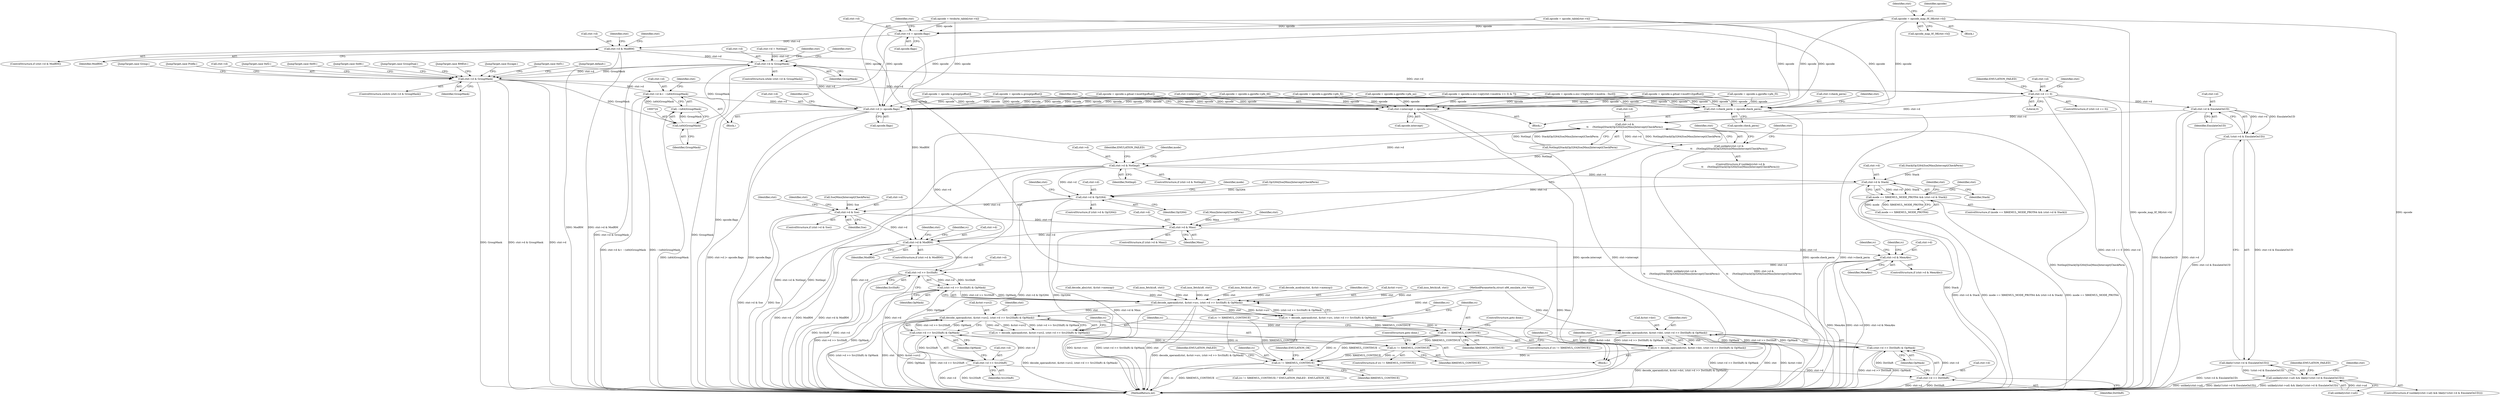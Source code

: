 digraph "0_linux_a430c9166312e1aa3d80bce32374233bdbfeba32@array" {
"1000450" [label="(Call,opcode = opcode_map_0f_38[ctxt->b])"];
"1000457" [label="(Call,ctxt->d = opcode.flags)"];
"1000465" [label="(Call,ctxt->d & ModRM)"];
"1000516" [label="(Call,ctxt->d & GroupMask)"];
"1000523" [label="(Call,ctxt->d & GroupMask)"];
"1000718" [label="(Call,ctxt->d &= ~(u64)GroupMask)"];
"1000726" [label="(Call,ctxt->d |= opcode.flags)"];
"1000723" [label="(Call,(u64)GroupMask)"];
"1000722" [label="(Call,~(u64)GroupMask)"];
"1000734" [label="(Call,ctxt->d == 0)"];
"1000758" [label="(Call,ctxt->d & EmulateOnUD)"];
"1000757" [label="(Call,!(ctxt->d & EmulateOnUD))"];
"1000756" [label="(Call,likely(!(ctxt->d & EmulateOnUD)))"];
"1000751" [label="(Call,unlikely(ctxt->ud) && likely(!(ctxt->d & EmulateOnUD)))"];
"1000767" [label="(Call,ctxt->d &\n\t\t     (NotImpl|Stack|Op3264|Sse|Mmx|Intercept|CheckPerm))"];
"1000766" [label="(Call,unlikely(ctxt->d &\n\t\t     (NotImpl|Stack|Op3264|Sse|Mmx|Intercept|CheckPerm)))"];
"1000800" [label="(Call,ctxt->d & NotImpl)"];
"1000812" [label="(Call,ctxt->d & Stack)"];
"1000808" [label="(Call,mode == X86EMUL_MODE_PROT64 && (ctxt->d & Stack))"];
"1000823" [label="(Call,ctxt->d & Op3264)"];
"1000845" [label="(Call,ctxt->d & Sse)"];
"1000857" [label="(Call,ctxt->d & Mmx)"];
"1000868" [label="(Call,ctxt->d & ModRM)"];
"1000898" [label="(Call,ctxt->d & MemAbs)"];
"1000946" [label="(Call,ctxt->d >> SrcShift)"];
"1000945" [label="(Call,(ctxt->d >> SrcShift) & OpMask)"];
"1000939" [label="(Call,decode_operand(ctxt, &ctxt->src, (ctxt->d >> SrcShift) & OpMask))"];
"1000937" [label="(Call,rc = decode_operand(ctxt, &ctxt->src, (ctxt->d >> SrcShift) & OpMask))"];
"1000953" [label="(Call,rc != X86EMUL_CONTINUE)"];
"1000973" [label="(Call,rc != X86EMUL_CONTINUE)"];
"1001012" [label="(Call,rc != X86EMUL_CONTINUE)"];
"1000959" [label="(Call,decode_operand(ctxt, &ctxt->src2, (ctxt->d >> Src2Shift) & OpMask))"];
"1000957" [label="(Call,rc = decode_operand(ctxt, &ctxt->src2, (ctxt->d >> Src2Shift) & OpMask))"];
"1000979" [label="(Call,decode_operand(ctxt, &ctxt->dst, (ctxt->d >> DstShift) & OpMask))"];
"1000977" [label="(Call,rc = decode_operand(ctxt, &ctxt->dst, (ctxt->d >> DstShift) & OpMask))"];
"1000965" [label="(Call,(ctxt->d >> Src2Shift) & OpMask)"];
"1000985" [label="(Call,(ctxt->d >> DstShift) & OpMask)"];
"1000966" [label="(Call,ctxt->d >> Src2Shift)"];
"1000986" [label="(Call,ctxt->d >> DstShift)"];
"1000785" [label="(Call,ctxt->check_perm = opcode.check_perm)"];
"1000792" [label="(Call,ctxt->intercept = opcode.intercept)"];
"1000641" [label="(Call,opcode = opcode.u.gprefix->pfx_66)"];
"1000465" [label="(Call,ctxt->d & ModRM)"];
"1000939" [label="(Call,decode_operand(ctxt, &ctxt->src, (ctxt->d >> SrcShift) & OpMask))"];
"1000697" [label="(Call,opcode = opcode.u.esc->op[(ctxt->modrm >> 3) & 7])"];
"1000640" [label="(JumpTarget,case 0x66:)"];
"1000767" [label="(Call,ctxt->d &\n\t\t     (NotImpl|Stack|Op3264|Sse|Mmx|Intercept|CheckPerm))"];
"1000810" [label="(Identifier,mode)"];
"1000900" [label="(Identifier,ctxt)"];
"1000452" [label="(Call,opcode_map_0f_38[ctxt->b])"];
"1000549" [label="(JumpTarget,case GroupDual:)"];
"1000902" [label="(Identifier,MemAbs)"];
"1000765" [label="(ControlStructure,if (unlikely(ctxt->d &\n\t\t     (NotImpl|Stack|Op3264|Sse|Mmx|Intercept|CheckPerm))))"];
"1000472" [label="(Identifier,ctxt)"];
"1000845" [label="(Call,ctxt->d & Sse)"];
"1001011" [label="(Call,(rc != X86EMUL_CONTINUE) ? EMULATION_FAILED : EMULATION_OK)"];
"1000726" [label="(Call,ctxt->d |= opcode.flags)"];
"1000447" [label="(Call,insn_fetch(u8, ctxt))"];
"1000591" [label="(JumpTarget,case RMExt:)"];
"1000756" [label="(Call,likely(!(ctxt->d & EmulateOnUD)))"];
"1000800" [label="(Call,ctxt->d & NotImpl)"];
"1000812" [label="(Call,ctxt->d & Stack)"];
"1000813" [label="(Call,ctxt->d)"];
"1001014" [label="(Identifier,X86EMUL_CONTINUE)"];
"1000786" [label="(Call,ctxt->check_perm)"];
"1000759" [label="(Call,ctxt->d)"];
"1000875" [label="(Identifier,rc)"];
"1000959" [label="(Call,decode_operand(ctxt, &ctxt->src2, (ctxt->d >> Src2Shift) & OpMask))"];
"1000967" [label="(Call,ctxt->d)"];
"1000785" [label="(Call,ctxt->check_perm = opcode.check_perm)"];
"1000987" [label="(Call,ctxt->d)"];
"1000858" [label="(Call,ctxt->d)"];
"1000458" [label="(Call,ctxt->d)"];
"1001017" [label="(MethodReturn,int)"];
"1000861" [label="(Identifier,Mmx)"];
"1000846" [label="(Call,ctxt->d)"];
"1000956" [label="(ControlStructure,goto done;)"];
"1000824" [label="(Call,ctxt->d)"];
"1000831" [label="(Identifier,mode)"];
"1000947" [label="(Call,ctxt->d)"];
"1000794" [label="(Identifier,ctxt)"];
"1000905" [label="(Call,decode_abs(ctxt, &ctxt->memop))"];
"1000978" [label="(Identifier,rc)"];
"1000567" [label="(Call,opcode = opcode.u.gdual->mod3[goffset])"];
"1001016" [label="(Identifier,EMULATION_OK)"];
"1000751" [label="(Call,unlikely(ctxt->ud) && likely(!(ctxt->d & EmulateOnUD)))"];
"1000809" [label="(Call,mode == X86EMUL_MODE_PROT64)"];
"1000719" [label="(Call,ctxt->d)"];
"1000867" [label="(ControlStructure,if (ctxt->d & ModRM))"];
"1000985" [label="(Call,(ctxt->d >> DstShift) & OpMask)"];
"1000277" [label="(Call,insn_fetch(u8, ctxt))"];
"1000971" [label="(Identifier,OpMask)"];
"1000722" [label="(Call,~(u64)GroupMask)"];
"1000789" [label="(Call,opcode.check_perm)"];
"1000808" [label="(Call,mode == X86EMUL_MODE_PROT64 && (ctxt->d & Stack))"];
"1000804" [label="(Identifier,NotImpl)"];
"1000515" [label="(ControlStructure,while (ctxt->d & GroupMask))"];
"1000825" [label="(Identifier,ctxt)"];
"1000938" [label="(Identifier,rc)"];
"1000872" [label="(Identifier,ModRM)"];
"1000579" [label="(Call,opcode = opcode.u.gdual->mod012[goffset])"];
"1000762" [label="(Identifier,EmulateOnUD)"];
"1000975" [label="(Identifier,X86EMUL_CONTINUE)"];
"1000990" [label="(Identifier,DstShift)"];
"1000868" [label="(Call,ctxt->d & ModRM)"];
"1000424" [label="(Call,opcode = twobyte_table[ctxt->b])"];
"1000951" [label="(Identifier,OpMask)"];
"1000952" [label="(ControlStructure,if (rc != X86EMUL_CONTINUE))"];
"1000510" [label="(Call,ctxt->d = NotImpl)"];
"1000844" [label="(ControlStructure,if (ctxt->d & Sse))"];
"1000779" [label="(Call,Mmx|Intercept|CheckPerm)"];
"1000750" [label="(ControlStructure,if (unlikely(ctxt->ud) && likely(!(ctxt->d & EmulateOnUD))))"];
"1000516" [label="(Call,ctxt->d & GroupMask)"];
"1000955" [label="(Identifier,X86EMUL_CONTINUE)"];
"1000980" [label="(Identifier,ctxt)"];
"1000520" [label="(Identifier,GroupMask)"];
"1000674" [label="(JumpTarget,case Escape:)"];
"1000787" [label="(Identifier,ctxt)"];
"1001015" [label="(Identifier,EMULATION_FAILED)"];
"1000945" [label="(Call,(ctxt->d >> SrcShift) & OpMask)"];
"1000960" [label="(Identifier,ctxt)"];
"1000801" [label="(Call,ctxt->d)"];
"1000469" [label="(Identifier,ModRM)"];
"1001012" [label="(Call,rc != X86EMUL_CONTINUE)"];
"1000991" [label="(Identifier,OpMask)"];
"1000913" [label="(Identifier,rc)"];
"1000652" [label="(Call,opcode = opcode.u.gprefix->pfx_f2)"];
"1000899" [label="(Call,ctxt->d)"];
"1000764" [label="(Identifier,EMULATION_FAILED)"];
"1000450" [label="(Call,opcode = opcode_map_0f_38[ctxt->b])"];
"1000768" [label="(Call,ctxt->d)"];
"1000827" [label="(Identifier,Op3264)"];
"1000730" [label="(Call,opcode.flags)"];
"1000961" [label="(Call,&ctxt->src2)"];
"1000662" [label="(JumpTarget,case 0xf3:)"];
"1000725" [label="(Identifier,GroupMask)"];
"1000757" [label="(Call,!(ctxt->d & EmulateOnUD))"];
"1000823" [label="(Call,ctxt->d & Op3264)"];
"1000792" [label="(Call,ctxt->intercept = opcode.intercept)"];
"1000474" [label="(Call,insn_fetch(u8, ctxt))"];
"1000727" [label="(Call,ctxt->d)"];
"1000802" [label="(Identifier,ctxt)"];
"1000771" [label="(Call,NotImpl|Stack|Op3264|Sse|Mmx|Intercept|CheckPerm)"];
"1000740" [label="(Identifier,EMULATION_FAILED)"];
"1000459" [label="(Identifier,ctxt)"];
"1000735" [label="(Call,ctxt->d)"];
"1000723" [label="(Call,(u64)GroupMask)"];
"1000775" [label="(Call,Op3264|Sse|Mmx|Intercept|CheckPerm)"];
"1000994" [label="(Identifier,ctxt)"];
"1000856" [label="(ControlStructure,if (ctxt->d & Mmx))"];
"1000457" [label="(Call,ctxt->d = opcode.flags)"];
"1000904" [label="(Identifier,rc)"];
"1000957" [label="(Call,rc = decode_operand(ctxt, &ctxt->src2, (ctxt->d >> Src2Shift) & OpMask))"];
"1000539" [label="(Call,opcode = opcode.u.group[goffset])"];
"1000972" [label="(ControlStructure,if (rc != X86EMUL_CONTINUE))"];
"1000870" [label="(Identifier,ctxt)"];
"1000466" [label="(Call,ctxt->d)"];
"1000954" [label="(Identifier,rc)"];
"1000793" [label="(Call,ctxt->intercept)"];
"1000966" [label="(Call,ctxt->d >> Src2Shift)"];
"1000977" [label="(Call,rc = decode_operand(ctxt, &ctxt->dst, (ctxt->d >> DstShift) & OpMask))"];
"1000464" [label="(ControlStructure,if (ctxt->d & ModRM))"];
"1000630" [label="(Call,opcode = opcode.u.gprefix->pfx_no)"];
"1000973" [label="(Call,rc != X86EMUL_CONTINUE)"];
"1000421" [label="(Call,insn_fetch(u8, ctxt))"];
"1000898" [label="(Call,ctxt->d & MemAbs)"];
"1000522" [label="(ControlStructure,switch (ctxt->d & GroupMask))"];
"1000715" [label="(JumpTarget,default:)"];
"1000819" [label="(Identifier,ctxt)"];
"1000937" [label="(Call,rc = decode_operand(ctxt, &ctxt->src, (ctxt->d >> SrcShift) & OpMask))"];
"1000718" [label="(Call,ctxt->d &= ~(u64)GroupMask)"];
"1000758" [label="(Call,ctxt->d & EmulateOnUD)"];
"1000766" [label="(Call,unlikely(ctxt->d &\n\t\t     (NotImpl|Stack|Op3264|Sse|Mmx|Intercept|CheckPerm)))"];
"1000437" [label="(Block,)"];
"1000974" [label="(Identifier,rc)"];
"1000859" [label="(Identifier,ctxt)"];
"1000849" [label="(Identifier,Sse)"];
"1000796" [label="(Call,opcode.intercept)"];
"1000876" [label="(Call,decode_modrm(ctxt, &ctxt->memop))"];
"1000451" [label="(Identifier,opcode)"];
"1000979" [label="(Call,decode_operand(ctxt, &ctxt->dst, (ctxt->d >> DstShift) & OpMask))"];
"1000852" [label="(Identifier,ctxt)"];
"1000816" [label="(Identifier,Stack)"];
"1000950" [label="(Identifier,SrcShift)"];
"1000529" [label="(JumpTarget,case Group:)"];
"1000965" [label="(Call,(ctxt->d >> Src2Shift) & OpMask)"];
"1000609" [label="(JumpTarget,case Prefix:)"];
"1000912" [label="(Call,rc != X86EMUL_CONTINUE)"];
"1000681" [label="(Call,opcode = opcode.u.esc->high[ctxt->modrm - 0xc0])"];
"1000738" [label="(Literal,0)"];
"1000981" [label="(Call,&ctxt->dst)"];
"1000869" [label="(Call,ctxt->d)"];
"1000736" [label="(Identifier,ctxt)"];
"1000777" [label="(Call,Sse|Mmx|Intercept|CheckPerm)"];
"1000752" [label="(Call,unlikely(ctxt->ud))"];
"1000769" [label="(Identifier,ctxt)"];
"1000784" [label="(Block,)"];
"1000847" [label="(Identifier,ctxt)"];
"1000527" [label="(Identifier,GroupMask)"];
"1000946" [label="(Call,ctxt->d >> SrcShift)"];
"1000467" [label="(Identifier,ctxt)"];
"1000857" [label="(Call,ctxt->d & Mmx)"];
"1000807" [label="(ControlStructure,if (mode == X86EMUL_MODE_PROT64 && (ctxt->d & Stack)))"];
"1000958" [label="(Identifier,rc)"];
"1000525" [label="(Identifier,ctxt)"];
"1000517" [label="(Call,ctxt->d)"];
"1000733" [label="(ControlStructure,if (ctxt->d == 0))"];
"1000133" [label="(Block,)"];
"1000864" [label="(Identifier,ctxt)"];
"1000651" [label="(JumpTarget,case 0xf2:)"];
"1000986" [label="(Call,ctxt->d >> DstShift)"];
"1000734" [label="(Call,ctxt->d == 0)"];
"1000629" [label="(JumpTarget,case 0x00:)"];
"1000728" [label="(Identifier,ctxt)"];
"1000663" [label="(Call,opcode = opcode.u.gprefix->pfx_f3)"];
"1000523" [label="(Call,ctxt->d & GroupMask)"];
"1000806" [label="(Identifier,EMULATION_FAILED)"];
"1000940" [label="(Identifier,ctxt)"];
"1000953" [label="(Call,rc != X86EMUL_CONTINUE)"];
"1000398" [label="(Call,opcode = opcode_table[ctxt->b])"];
"1000897" [label="(ControlStructure,if (ctxt->d & MemAbs))"];
"1000743" [label="(Identifier,ctxt)"];
"1000976" [label="(ControlStructure,goto done;)"];
"1000524" [label="(Call,ctxt->d)"];
"1000970" [label="(Identifier,Src2Shift)"];
"1000461" [label="(Call,opcode.flags)"];
"1000941" [label="(Call,&ctxt->src)"];
"1000521" [label="(Block,)"];
"1001013" [label="(Identifier,rc)"];
"1000773" [label="(Call,Stack|Op3264|Sse|Mmx|Intercept|CheckPerm)"];
"1000799" [label="(ControlStructure,if (ctxt->d & NotImpl))"];
"1000130" [label="(MethodParameterIn,struct x86_emulate_ctxt *ctxt)"];
"1000599" [label="(Call,opcode = opcode.u.group[goffset])"];
"1000822" [label="(ControlStructure,if (ctxt->d & Op3264))"];
"1000481" [label="(Identifier,ctxt)"];
"1000518" [label="(Identifier,ctxt)"];
"1000450" -> "1000437"  [label="AST: "];
"1000450" -> "1000452"  [label="CFG: "];
"1000451" -> "1000450"  [label="AST: "];
"1000452" -> "1000450"  [label="AST: "];
"1000459" -> "1000450"  [label="CFG: "];
"1000450" -> "1001017"  [label="DDG: opcode_map_0f_38[ctxt->b]"];
"1000450" -> "1001017"  [label="DDG: opcode"];
"1000450" -> "1000457"  [label="DDG: opcode"];
"1000450" -> "1000726"  [label="DDG: opcode"];
"1000450" -> "1000785"  [label="DDG: opcode"];
"1000450" -> "1000792"  [label="DDG: opcode"];
"1000457" -> "1000133"  [label="AST: "];
"1000457" -> "1000461"  [label="CFG: "];
"1000458" -> "1000457"  [label="AST: "];
"1000461" -> "1000457"  [label="AST: "];
"1000467" -> "1000457"  [label="CFG: "];
"1000457" -> "1001017"  [label="DDG: opcode.flags"];
"1000424" -> "1000457"  [label="DDG: opcode"];
"1000398" -> "1000457"  [label="DDG: opcode"];
"1000457" -> "1000465"  [label="DDG: ctxt->d"];
"1000465" -> "1000464"  [label="AST: "];
"1000465" -> "1000469"  [label="CFG: "];
"1000466" -> "1000465"  [label="AST: "];
"1000469" -> "1000465"  [label="AST: "];
"1000472" -> "1000465"  [label="CFG: "];
"1000481" -> "1000465"  [label="CFG: "];
"1000465" -> "1001017"  [label="DDG: ctxt->d & ModRM"];
"1000465" -> "1001017"  [label="DDG: ModRM"];
"1000465" -> "1000516"  [label="DDG: ctxt->d"];
"1000465" -> "1000868"  [label="DDG: ModRM"];
"1000516" -> "1000515"  [label="AST: "];
"1000516" -> "1000520"  [label="CFG: "];
"1000517" -> "1000516"  [label="AST: "];
"1000520" -> "1000516"  [label="AST: "];
"1000525" -> "1000516"  [label="CFG: "];
"1000736" -> "1000516"  [label="CFG: "];
"1000516" -> "1001017"  [label="DDG: GroupMask"];
"1000516" -> "1001017"  [label="DDG: ctxt->d & GroupMask"];
"1000726" -> "1000516"  [label="DDG: ctxt->d"];
"1000510" -> "1000516"  [label="DDG: ctxt->d"];
"1000723" -> "1000516"  [label="DDG: GroupMask"];
"1000516" -> "1000523"  [label="DDG: ctxt->d"];
"1000516" -> "1000523"  [label="DDG: GroupMask"];
"1000516" -> "1000734"  [label="DDG: ctxt->d"];
"1000523" -> "1000522"  [label="AST: "];
"1000523" -> "1000527"  [label="CFG: "];
"1000524" -> "1000523"  [label="AST: "];
"1000527" -> "1000523"  [label="AST: "];
"1000529" -> "1000523"  [label="CFG: "];
"1000549" -> "1000523"  [label="CFG: "];
"1000591" -> "1000523"  [label="CFG: "];
"1000609" -> "1000523"  [label="CFG: "];
"1000629" -> "1000523"  [label="CFG: "];
"1000640" -> "1000523"  [label="CFG: "];
"1000651" -> "1000523"  [label="CFG: "];
"1000662" -> "1000523"  [label="CFG: "];
"1000674" -> "1000523"  [label="CFG: "];
"1000715" -> "1000523"  [label="CFG: "];
"1000523" -> "1001017"  [label="DDG: ctxt->d"];
"1000523" -> "1001017"  [label="DDG: GroupMask"];
"1000523" -> "1001017"  [label="DDG: ctxt->d & GroupMask"];
"1000523" -> "1000718"  [label="DDG: ctxt->d"];
"1000523" -> "1000723"  [label="DDG: GroupMask"];
"1000523" -> "1000734"  [label="DDG: ctxt->d"];
"1000718" -> "1000521"  [label="AST: "];
"1000718" -> "1000722"  [label="CFG: "];
"1000719" -> "1000718"  [label="AST: "];
"1000722" -> "1000718"  [label="AST: "];
"1000728" -> "1000718"  [label="CFG: "];
"1000718" -> "1001017"  [label="DDG: ctxt->d &= ~(u64)GroupMask"];
"1000718" -> "1001017"  [label="DDG: ~(u64)GroupMask"];
"1000722" -> "1000718"  [label="DDG: (u64)GroupMask"];
"1000718" -> "1000726"  [label="DDG: ctxt->d"];
"1000726" -> "1000521"  [label="AST: "];
"1000726" -> "1000730"  [label="CFG: "];
"1000727" -> "1000726"  [label="AST: "];
"1000730" -> "1000726"  [label="AST: "];
"1000518" -> "1000726"  [label="CFG: "];
"1000726" -> "1001017"  [label="DDG: opcode.flags"];
"1000726" -> "1001017"  [label="DDG: ctxt->d |= opcode.flags"];
"1000539" -> "1000726"  [label="DDG: opcode"];
"1000567" -> "1000726"  [label="DDG: opcode"];
"1000663" -> "1000726"  [label="DDG: opcode"];
"1000630" -> "1000726"  [label="DDG: opcode"];
"1000599" -> "1000726"  [label="DDG: opcode"];
"1000697" -> "1000726"  [label="DDG: opcode"];
"1000641" -> "1000726"  [label="DDG: opcode"];
"1000398" -> "1000726"  [label="DDG: opcode"];
"1000681" -> "1000726"  [label="DDG: opcode"];
"1000579" -> "1000726"  [label="DDG: opcode"];
"1000652" -> "1000726"  [label="DDG: opcode"];
"1000424" -> "1000726"  [label="DDG: opcode"];
"1000723" -> "1000722"  [label="AST: "];
"1000723" -> "1000725"  [label="CFG: "];
"1000724" -> "1000723"  [label="AST: "];
"1000725" -> "1000723"  [label="AST: "];
"1000722" -> "1000723"  [label="CFG: "];
"1000723" -> "1000722"  [label="DDG: GroupMask"];
"1000722" -> "1001017"  [label="DDG: (u64)GroupMask"];
"1000734" -> "1000733"  [label="AST: "];
"1000734" -> "1000738"  [label="CFG: "];
"1000735" -> "1000734"  [label="AST: "];
"1000738" -> "1000734"  [label="AST: "];
"1000740" -> "1000734"  [label="CFG: "];
"1000743" -> "1000734"  [label="CFG: "];
"1000734" -> "1001017"  [label="DDG: ctxt->d"];
"1000734" -> "1001017"  [label="DDG: ctxt->d == 0"];
"1000734" -> "1000758"  [label="DDG: ctxt->d"];
"1000734" -> "1000767"  [label="DDG: ctxt->d"];
"1000758" -> "1000757"  [label="AST: "];
"1000758" -> "1000762"  [label="CFG: "];
"1000759" -> "1000758"  [label="AST: "];
"1000762" -> "1000758"  [label="AST: "];
"1000757" -> "1000758"  [label="CFG: "];
"1000758" -> "1001017"  [label="DDG: EmulateOnUD"];
"1000758" -> "1001017"  [label="DDG: ctxt->d"];
"1000758" -> "1000757"  [label="DDG: ctxt->d"];
"1000758" -> "1000757"  [label="DDG: EmulateOnUD"];
"1000758" -> "1000767"  [label="DDG: ctxt->d"];
"1000757" -> "1000756"  [label="AST: "];
"1000756" -> "1000757"  [label="CFG: "];
"1000757" -> "1001017"  [label="DDG: ctxt->d & EmulateOnUD"];
"1000757" -> "1000756"  [label="DDG: ctxt->d & EmulateOnUD"];
"1000756" -> "1000751"  [label="AST: "];
"1000751" -> "1000756"  [label="CFG: "];
"1000756" -> "1001017"  [label="DDG: !(ctxt->d & EmulateOnUD)"];
"1000756" -> "1000751"  [label="DDG: !(ctxt->d & EmulateOnUD)"];
"1000751" -> "1000750"  [label="AST: "];
"1000751" -> "1000752"  [label="CFG: "];
"1000752" -> "1000751"  [label="AST: "];
"1000764" -> "1000751"  [label="CFG: "];
"1000769" -> "1000751"  [label="CFG: "];
"1000751" -> "1001017"  [label="DDG: unlikely(ctxt->ud) && likely(!(ctxt->d & EmulateOnUD))"];
"1000751" -> "1001017"  [label="DDG: unlikely(ctxt->ud)"];
"1000751" -> "1001017"  [label="DDG: likely(!(ctxt->d & EmulateOnUD))"];
"1000752" -> "1000751"  [label="DDG: ctxt->ud"];
"1000767" -> "1000766"  [label="AST: "];
"1000767" -> "1000771"  [label="CFG: "];
"1000768" -> "1000767"  [label="AST: "];
"1000771" -> "1000767"  [label="AST: "];
"1000766" -> "1000767"  [label="CFG: "];
"1000767" -> "1001017"  [label="DDG: NotImpl|Stack|Op3264|Sse|Mmx|Intercept|CheckPerm"];
"1000767" -> "1000766"  [label="DDG: ctxt->d"];
"1000767" -> "1000766"  [label="DDG: NotImpl|Stack|Op3264|Sse|Mmx|Intercept|CheckPerm"];
"1000771" -> "1000767"  [label="DDG: NotImpl"];
"1000771" -> "1000767"  [label="DDG: Stack|Op3264|Sse|Mmx|Intercept|CheckPerm"];
"1000767" -> "1000800"  [label="DDG: ctxt->d"];
"1000767" -> "1000868"  [label="DDG: ctxt->d"];
"1000766" -> "1000765"  [label="AST: "];
"1000787" -> "1000766"  [label="CFG: "];
"1000870" -> "1000766"  [label="CFG: "];
"1000766" -> "1001017"  [label="DDG: ctxt->d &\n\t\t     (NotImpl|Stack|Op3264|Sse|Mmx|Intercept|CheckPerm)"];
"1000766" -> "1001017"  [label="DDG: unlikely(ctxt->d &\n\t\t     (NotImpl|Stack|Op3264|Sse|Mmx|Intercept|CheckPerm))"];
"1000800" -> "1000799"  [label="AST: "];
"1000800" -> "1000804"  [label="CFG: "];
"1000801" -> "1000800"  [label="AST: "];
"1000804" -> "1000800"  [label="AST: "];
"1000806" -> "1000800"  [label="CFG: "];
"1000810" -> "1000800"  [label="CFG: "];
"1000800" -> "1001017"  [label="DDG: ctxt->d & NotImpl"];
"1000800" -> "1001017"  [label="DDG: NotImpl"];
"1000800" -> "1001017"  [label="DDG: ctxt->d"];
"1000771" -> "1000800"  [label="DDG: NotImpl"];
"1000800" -> "1000812"  [label="DDG: ctxt->d"];
"1000800" -> "1000823"  [label="DDG: ctxt->d"];
"1000812" -> "1000808"  [label="AST: "];
"1000812" -> "1000816"  [label="CFG: "];
"1000813" -> "1000812"  [label="AST: "];
"1000816" -> "1000812"  [label="AST: "];
"1000808" -> "1000812"  [label="CFG: "];
"1000812" -> "1001017"  [label="DDG: Stack"];
"1000812" -> "1000808"  [label="DDG: ctxt->d"];
"1000812" -> "1000808"  [label="DDG: Stack"];
"1000773" -> "1000812"  [label="DDG: Stack"];
"1000812" -> "1000823"  [label="DDG: ctxt->d"];
"1000808" -> "1000807"  [label="AST: "];
"1000808" -> "1000809"  [label="CFG: "];
"1000809" -> "1000808"  [label="AST: "];
"1000819" -> "1000808"  [label="CFG: "];
"1000825" -> "1000808"  [label="CFG: "];
"1000808" -> "1001017"  [label="DDG: mode == X86EMUL_MODE_PROT64 && (ctxt->d & Stack)"];
"1000808" -> "1001017"  [label="DDG: mode == X86EMUL_MODE_PROT64"];
"1000808" -> "1001017"  [label="DDG: ctxt->d & Stack"];
"1000809" -> "1000808"  [label="DDG: mode"];
"1000809" -> "1000808"  [label="DDG: X86EMUL_MODE_PROT64"];
"1000823" -> "1000822"  [label="AST: "];
"1000823" -> "1000827"  [label="CFG: "];
"1000824" -> "1000823"  [label="AST: "];
"1000827" -> "1000823"  [label="AST: "];
"1000831" -> "1000823"  [label="CFG: "];
"1000847" -> "1000823"  [label="CFG: "];
"1000823" -> "1001017"  [label="DDG: Op3264"];
"1000823" -> "1001017"  [label="DDG: ctxt->d & Op3264"];
"1000775" -> "1000823"  [label="DDG: Op3264"];
"1000823" -> "1000845"  [label="DDG: ctxt->d"];
"1000845" -> "1000844"  [label="AST: "];
"1000845" -> "1000849"  [label="CFG: "];
"1000846" -> "1000845"  [label="AST: "];
"1000849" -> "1000845"  [label="AST: "];
"1000852" -> "1000845"  [label="CFG: "];
"1000859" -> "1000845"  [label="CFG: "];
"1000845" -> "1001017"  [label="DDG: Sse"];
"1000845" -> "1001017"  [label="DDG: ctxt->d & Sse"];
"1000777" -> "1000845"  [label="DDG: Sse"];
"1000845" -> "1000857"  [label="DDG: ctxt->d"];
"1000845" -> "1000868"  [label="DDG: ctxt->d"];
"1000857" -> "1000856"  [label="AST: "];
"1000857" -> "1000861"  [label="CFG: "];
"1000858" -> "1000857"  [label="AST: "];
"1000861" -> "1000857"  [label="AST: "];
"1000864" -> "1000857"  [label="CFG: "];
"1000870" -> "1000857"  [label="CFG: "];
"1000857" -> "1001017"  [label="DDG: ctxt->d & Mmx"];
"1000857" -> "1001017"  [label="DDG: Mmx"];
"1000779" -> "1000857"  [label="DDG: Mmx"];
"1000857" -> "1000868"  [label="DDG: ctxt->d"];
"1000868" -> "1000867"  [label="AST: "];
"1000868" -> "1000872"  [label="CFG: "];
"1000869" -> "1000868"  [label="AST: "];
"1000872" -> "1000868"  [label="AST: "];
"1000875" -> "1000868"  [label="CFG: "];
"1000900" -> "1000868"  [label="CFG: "];
"1000868" -> "1001017"  [label="DDG: ModRM"];
"1000868" -> "1001017"  [label="DDG: ctxt->d & ModRM"];
"1000868" -> "1001017"  [label="DDG: ctxt->d"];
"1000868" -> "1000898"  [label="DDG: ctxt->d"];
"1000868" -> "1000946"  [label="DDG: ctxt->d"];
"1000898" -> "1000897"  [label="AST: "];
"1000898" -> "1000902"  [label="CFG: "];
"1000899" -> "1000898"  [label="AST: "];
"1000902" -> "1000898"  [label="AST: "];
"1000904" -> "1000898"  [label="CFG: "];
"1000913" -> "1000898"  [label="CFG: "];
"1000898" -> "1001017"  [label="DDG: ctxt->d"];
"1000898" -> "1001017"  [label="DDG: ctxt->d & MemAbs"];
"1000898" -> "1001017"  [label="DDG: MemAbs"];
"1000898" -> "1000946"  [label="DDG: ctxt->d"];
"1000946" -> "1000945"  [label="AST: "];
"1000946" -> "1000950"  [label="CFG: "];
"1000947" -> "1000946"  [label="AST: "];
"1000950" -> "1000946"  [label="AST: "];
"1000951" -> "1000946"  [label="CFG: "];
"1000946" -> "1001017"  [label="DDG: SrcShift"];
"1000946" -> "1001017"  [label="DDG: ctxt->d"];
"1000946" -> "1000945"  [label="DDG: ctxt->d"];
"1000946" -> "1000945"  [label="DDG: SrcShift"];
"1000946" -> "1000966"  [label="DDG: ctxt->d"];
"1000945" -> "1000939"  [label="AST: "];
"1000945" -> "1000951"  [label="CFG: "];
"1000951" -> "1000945"  [label="AST: "];
"1000939" -> "1000945"  [label="CFG: "];
"1000945" -> "1001017"  [label="DDG: ctxt->d >> SrcShift"];
"1000945" -> "1001017"  [label="DDG: OpMask"];
"1000945" -> "1000939"  [label="DDG: ctxt->d >> SrcShift"];
"1000945" -> "1000939"  [label="DDG: OpMask"];
"1000945" -> "1000965"  [label="DDG: OpMask"];
"1000939" -> "1000937"  [label="AST: "];
"1000940" -> "1000939"  [label="AST: "];
"1000941" -> "1000939"  [label="AST: "];
"1000937" -> "1000939"  [label="CFG: "];
"1000939" -> "1001017"  [label="DDG: &ctxt->src"];
"1000939" -> "1001017"  [label="DDG: ctxt"];
"1000939" -> "1001017"  [label="DDG: (ctxt->d >> SrcShift) & OpMask"];
"1000939" -> "1000937"  [label="DDG: ctxt"];
"1000939" -> "1000937"  [label="DDG: &ctxt->src"];
"1000939" -> "1000937"  [label="DDG: (ctxt->d >> SrcShift) & OpMask"];
"1000905" -> "1000939"  [label="DDG: ctxt"];
"1000474" -> "1000939"  [label="DDG: ctxt"];
"1000421" -> "1000939"  [label="DDG: ctxt"];
"1000447" -> "1000939"  [label="DDG: ctxt"];
"1000277" -> "1000939"  [label="DDG: ctxt"];
"1000876" -> "1000939"  [label="DDG: ctxt"];
"1000130" -> "1000939"  [label="DDG: ctxt"];
"1000939" -> "1000959"  [label="DDG: ctxt"];
"1000937" -> "1000133"  [label="AST: "];
"1000938" -> "1000937"  [label="AST: "];
"1000954" -> "1000937"  [label="CFG: "];
"1000937" -> "1001017"  [label="DDG: decode_operand(ctxt, &ctxt->src, (ctxt->d >> SrcShift) & OpMask)"];
"1000937" -> "1000953"  [label="DDG: rc"];
"1000953" -> "1000952"  [label="AST: "];
"1000953" -> "1000955"  [label="CFG: "];
"1000954" -> "1000953"  [label="AST: "];
"1000955" -> "1000953"  [label="AST: "];
"1000956" -> "1000953"  [label="CFG: "];
"1000958" -> "1000953"  [label="CFG: "];
"1000912" -> "1000953"  [label="DDG: X86EMUL_CONTINUE"];
"1000953" -> "1000973"  [label="DDG: X86EMUL_CONTINUE"];
"1000953" -> "1001012"  [label="DDG: rc"];
"1000953" -> "1001012"  [label="DDG: X86EMUL_CONTINUE"];
"1000973" -> "1000972"  [label="AST: "];
"1000973" -> "1000975"  [label="CFG: "];
"1000974" -> "1000973"  [label="AST: "];
"1000975" -> "1000973"  [label="AST: "];
"1000976" -> "1000973"  [label="CFG: "];
"1000978" -> "1000973"  [label="CFG: "];
"1000957" -> "1000973"  [label="DDG: rc"];
"1000973" -> "1001012"  [label="DDG: rc"];
"1000973" -> "1001012"  [label="DDG: X86EMUL_CONTINUE"];
"1001012" -> "1001011"  [label="AST: "];
"1001012" -> "1001014"  [label="CFG: "];
"1001013" -> "1001012"  [label="AST: "];
"1001014" -> "1001012"  [label="AST: "];
"1001015" -> "1001012"  [label="CFG: "];
"1001016" -> "1001012"  [label="CFG: "];
"1001012" -> "1001017"  [label="DDG: rc"];
"1001012" -> "1001017"  [label="DDG: X86EMUL_CONTINUE"];
"1000912" -> "1001012"  [label="DDG: rc"];
"1000912" -> "1001012"  [label="DDG: X86EMUL_CONTINUE"];
"1000977" -> "1001012"  [label="DDG: rc"];
"1000959" -> "1000957"  [label="AST: "];
"1000959" -> "1000965"  [label="CFG: "];
"1000960" -> "1000959"  [label="AST: "];
"1000961" -> "1000959"  [label="AST: "];
"1000965" -> "1000959"  [label="AST: "];
"1000957" -> "1000959"  [label="CFG: "];
"1000959" -> "1001017"  [label="DDG: (ctxt->d >> Src2Shift) & OpMask"];
"1000959" -> "1001017"  [label="DDG: &ctxt->src2"];
"1000959" -> "1001017"  [label="DDG: ctxt"];
"1000959" -> "1000957"  [label="DDG: ctxt"];
"1000959" -> "1000957"  [label="DDG: &ctxt->src2"];
"1000959" -> "1000957"  [label="DDG: (ctxt->d >> Src2Shift) & OpMask"];
"1000130" -> "1000959"  [label="DDG: ctxt"];
"1000965" -> "1000959"  [label="DDG: ctxt->d >> Src2Shift"];
"1000965" -> "1000959"  [label="DDG: OpMask"];
"1000959" -> "1000979"  [label="DDG: ctxt"];
"1000957" -> "1000133"  [label="AST: "];
"1000958" -> "1000957"  [label="AST: "];
"1000974" -> "1000957"  [label="CFG: "];
"1000957" -> "1001017"  [label="DDG: decode_operand(ctxt, &ctxt->src2, (ctxt->d >> Src2Shift) & OpMask)"];
"1000979" -> "1000977"  [label="AST: "];
"1000979" -> "1000985"  [label="CFG: "];
"1000980" -> "1000979"  [label="AST: "];
"1000981" -> "1000979"  [label="AST: "];
"1000985" -> "1000979"  [label="AST: "];
"1000977" -> "1000979"  [label="CFG: "];
"1000979" -> "1001017"  [label="DDG: &ctxt->dst"];
"1000979" -> "1001017"  [label="DDG: ctxt"];
"1000979" -> "1001017"  [label="DDG: (ctxt->d >> DstShift) & OpMask"];
"1000979" -> "1000977"  [label="DDG: ctxt"];
"1000979" -> "1000977"  [label="DDG: &ctxt->dst"];
"1000979" -> "1000977"  [label="DDG: (ctxt->d >> DstShift) & OpMask"];
"1000130" -> "1000979"  [label="DDG: ctxt"];
"1000985" -> "1000979"  [label="DDG: ctxt->d >> DstShift"];
"1000985" -> "1000979"  [label="DDG: OpMask"];
"1000977" -> "1000133"  [label="AST: "];
"1000978" -> "1000977"  [label="AST: "];
"1000994" -> "1000977"  [label="CFG: "];
"1000977" -> "1001017"  [label="DDG: decode_operand(ctxt, &ctxt->dst, (ctxt->d >> DstShift) & OpMask)"];
"1000965" -> "1000971"  [label="CFG: "];
"1000966" -> "1000965"  [label="AST: "];
"1000971" -> "1000965"  [label="AST: "];
"1000965" -> "1001017"  [label="DDG: OpMask"];
"1000965" -> "1001017"  [label="DDG: ctxt->d >> Src2Shift"];
"1000966" -> "1000965"  [label="DDG: ctxt->d"];
"1000966" -> "1000965"  [label="DDG: Src2Shift"];
"1000965" -> "1000985"  [label="DDG: OpMask"];
"1000985" -> "1000991"  [label="CFG: "];
"1000986" -> "1000985"  [label="AST: "];
"1000991" -> "1000985"  [label="AST: "];
"1000985" -> "1001017"  [label="DDG: OpMask"];
"1000985" -> "1001017"  [label="DDG: ctxt->d >> DstShift"];
"1000986" -> "1000985"  [label="DDG: ctxt->d"];
"1000986" -> "1000985"  [label="DDG: DstShift"];
"1000966" -> "1000970"  [label="CFG: "];
"1000967" -> "1000966"  [label="AST: "];
"1000970" -> "1000966"  [label="AST: "];
"1000971" -> "1000966"  [label="CFG: "];
"1000966" -> "1001017"  [label="DDG: ctxt->d"];
"1000966" -> "1001017"  [label="DDG: Src2Shift"];
"1000966" -> "1000986"  [label="DDG: ctxt->d"];
"1000986" -> "1000990"  [label="CFG: "];
"1000987" -> "1000986"  [label="AST: "];
"1000990" -> "1000986"  [label="AST: "];
"1000991" -> "1000986"  [label="CFG: "];
"1000986" -> "1001017"  [label="DDG: ctxt->d"];
"1000986" -> "1001017"  [label="DDG: DstShift"];
"1000785" -> "1000784"  [label="AST: "];
"1000785" -> "1000789"  [label="CFG: "];
"1000786" -> "1000785"  [label="AST: "];
"1000789" -> "1000785"  [label="AST: "];
"1000794" -> "1000785"  [label="CFG: "];
"1000785" -> "1001017"  [label="DDG: opcode.check_perm"];
"1000785" -> "1001017"  [label="DDG: ctxt->check_perm"];
"1000539" -> "1000785"  [label="DDG: opcode"];
"1000567" -> "1000785"  [label="DDG: opcode"];
"1000663" -> "1000785"  [label="DDG: opcode"];
"1000630" -> "1000785"  [label="DDG: opcode"];
"1000599" -> "1000785"  [label="DDG: opcode"];
"1000697" -> "1000785"  [label="DDG: opcode"];
"1000641" -> "1000785"  [label="DDG: opcode"];
"1000398" -> "1000785"  [label="DDG: opcode"];
"1000681" -> "1000785"  [label="DDG: opcode"];
"1000579" -> "1000785"  [label="DDG: opcode"];
"1000652" -> "1000785"  [label="DDG: opcode"];
"1000424" -> "1000785"  [label="DDG: opcode"];
"1000792" -> "1000784"  [label="AST: "];
"1000792" -> "1000796"  [label="CFG: "];
"1000793" -> "1000792"  [label="AST: "];
"1000796" -> "1000792"  [label="AST: "];
"1000802" -> "1000792"  [label="CFG: "];
"1000792" -> "1001017"  [label="DDG: opcode.intercept"];
"1000792" -> "1001017"  [label="DDG: ctxt->intercept"];
"1000539" -> "1000792"  [label="DDG: opcode"];
"1000567" -> "1000792"  [label="DDG: opcode"];
"1000663" -> "1000792"  [label="DDG: opcode"];
"1000630" -> "1000792"  [label="DDG: opcode"];
"1000599" -> "1000792"  [label="DDG: opcode"];
"1000697" -> "1000792"  [label="DDG: opcode"];
"1000641" -> "1000792"  [label="DDG: opcode"];
"1000398" -> "1000792"  [label="DDG: opcode"];
"1000681" -> "1000792"  [label="DDG: opcode"];
"1000579" -> "1000792"  [label="DDG: opcode"];
"1000652" -> "1000792"  [label="DDG: opcode"];
"1000424" -> "1000792"  [label="DDG: opcode"];
}
